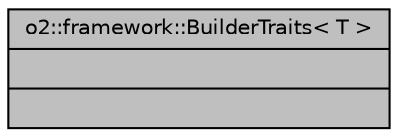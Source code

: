 digraph "o2::framework::BuilderTraits&lt; T &gt;"
{
 // INTERACTIVE_SVG=YES
  bgcolor="transparent";
  edge [fontname="Helvetica",fontsize="10",labelfontname="Helvetica",labelfontsize="10"];
  node [fontname="Helvetica",fontsize="10",shape=record];
  Node1 [label="{o2::framework::BuilderTraits\< T \>\n||}",height=0.2,width=0.4,color="black", fillcolor="grey75", style="filled" fontcolor="black"];
}
